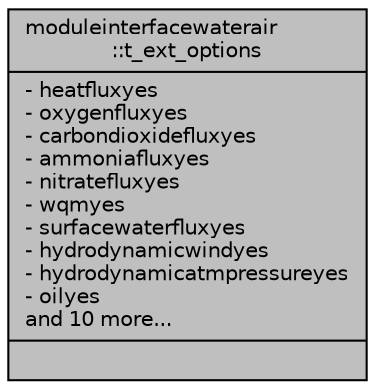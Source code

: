 digraph "moduleinterfacewaterair::t_ext_options"
{
 // LATEX_PDF_SIZE
  edge [fontname="Helvetica",fontsize="10",labelfontname="Helvetica",labelfontsize="10"];
  node [fontname="Helvetica",fontsize="10",shape=record];
  Node1 [label="{moduleinterfacewaterair\l::t_ext_options\n|- heatfluxyes\l- oxygenfluxyes\l- carbondioxidefluxyes\l- ammoniafluxyes\l- nitratefluxyes\l- wqmyes\l- surfacewaterfluxyes\l- hydrodynamicwindyes\l- hydrodynamicatmpressureyes\l- oilyes\land 10 more...\l|}",height=0.2,width=0.4,color="black", fillcolor="grey75", style="filled", fontcolor="black",tooltip=" "];
}
